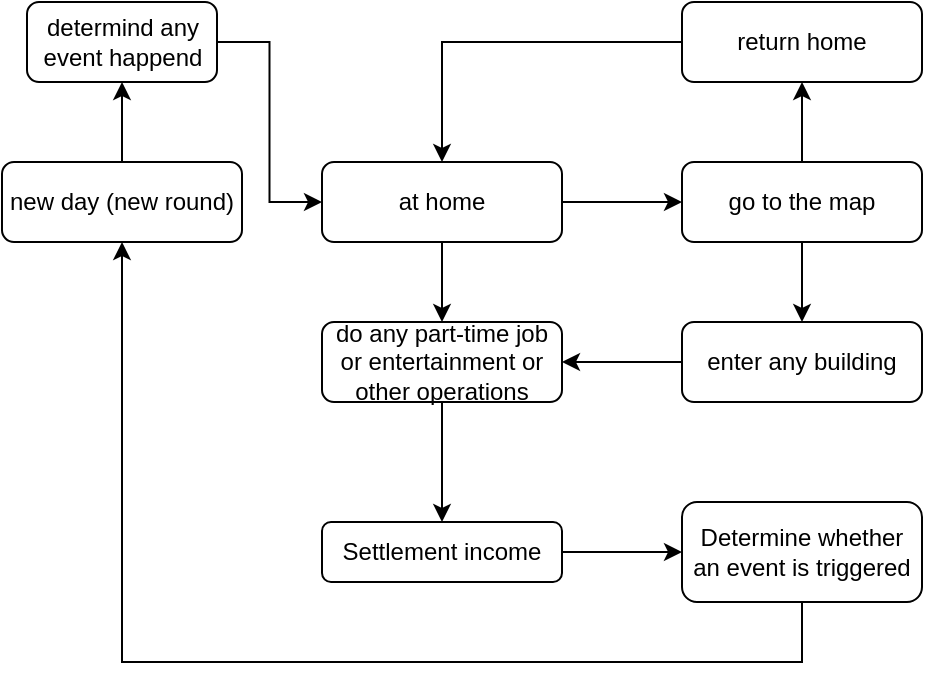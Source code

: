 <mxfile version="21.7.5" type="device">
  <diagram id="C5RBs43oDa-KdzZeNtuy" name="Page-1">
    <mxGraphModel dx="609" dy="356" grid="1" gridSize="10" guides="1" tooltips="1" connect="1" arrows="1" fold="1" page="1" pageScale="1" pageWidth="827" pageHeight="1169" math="0" shadow="0">
      <root>
        <mxCell id="WIyWlLk6GJQsqaUBKTNV-0" />
        <mxCell id="WIyWlLk6GJQsqaUBKTNV-1" parent="WIyWlLk6GJQsqaUBKTNV-0" />
        <mxCell id="HeV_5k7o3a9Fpn63gyUU-1" style="edgeStyle=orthogonalEdgeStyle;rounded=0;orthogonalLoop=1;jettySize=auto;html=1;entryX=0.5;entryY=1;entryDx=0;entryDy=0;" edge="1" parent="WIyWlLk6GJQsqaUBKTNV-1" source="WIyWlLk6GJQsqaUBKTNV-3" target="HeV_5k7o3a9Fpn63gyUU-0">
          <mxGeometry relative="1" as="geometry" />
        </mxCell>
        <mxCell id="WIyWlLk6GJQsqaUBKTNV-3" value="new day (new round)" style="rounded=1;whiteSpace=wrap;html=1;fontSize=12;glass=0;strokeWidth=1;shadow=0;" parent="WIyWlLk6GJQsqaUBKTNV-1" vertex="1">
          <mxGeometry x="210" y="120" width="120" height="40" as="geometry" />
        </mxCell>
        <mxCell id="7577HS-hxpqJJEmw_oqL-11" style="edgeStyle=orthogonalEdgeStyle;rounded=0;orthogonalLoop=1;jettySize=auto;html=1;entryX=0.5;entryY=0;entryDx=0;entryDy=0;" parent="WIyWlLk6GJQsqaUBKTNV-1" source="7577HS-hxpqJJEmw_oqL-0" target="7577HS-hxpqJJEmw_oqL-2" edge="1">
          <mxGeometry relative="1" as="geometry" />
        </mxCell>
        <mxCell id="7577HS-hxpqJJEmw_oqL-13" style="edgeStyle=orthogonalEdgeStyle;rounded=0;orthogonalLoop=1;jettySize=auto;html=1;entryX=0.5;entryY=1;entryDx=0;entryDy=0;" parent="WIyWlLk6GJQsqaUBKTNV-1" source="7577HS-hxpqJJEmw_oqL-0" target="7577HS-hxpqJJEmw_oqL-12" edge="1">
          <mxGeometry relative="1" as="geometry" />
        </mxCell>
        <mxCell id="7577HS-hxpqJJEmw_oqL-0" value="go to the map" style="rounded=1;whiteSpace=wrap;html=1;" parent="WIyWlLk6GJQsqaUBKTNV-1" vertex="1">
          <mxGeometry x="550" y="120" width="120" height="40" as="geometry" />
        </mxCell>
        <mxCell id="7577HS-hxpqJJEmw_oqL-22" style="edgeStyle=orthogonalEdgeStyle;rounded=0;orthogonalLoop=1;jettySize=auto;html=1;entryX=1;entryY=0.5;entryDx=0;entryDy=0;" parent="WIyWlLk6GJQsqaUBKTNV-1" source="7577HS-hxpqJJEmw_oqL-2" target="7577HS-hxpqJJEmw_oqL-3" edge="1">
          <mxGeometry relative="1" as="geometry" />
        </mxCell>
        <mxCell id="7577HS-hxpqJJEmw_oqL-2" value="enter any building" style="rounded=1;whiteSpace=wrap;html=1;" parent="WIyWlLk6GJQsqaUBKTNV-1" vertex="1">
          <mxGeometry x="550" y="200" width="120" height="40" as="geometry" />
        </mxCell>
        <mxCell id="7577HS-hxpqJJEmw_oqL-23" style="edgeStyle=orthogonalEdgeStyle;rounded=0;orthogonalLoop=1;jettySize=auto;html=1;entryX=0.5;entryY=0;entryDx=0;entryDy=0;" parent="WIyWlLk6GJQsqaUBKTNV-1" source="7577HS-hxpqJJEmw_oqL-3" target="7577HS-hxpqJJEmw_oqL-8" edge="1">
          <mxGeometry relative="1" as="geometry" />
        </mxCell>
        <mxCell id="7577HS-hxpqJJEmw_oqL-3" value="do any part-time job or entertainment or other operations" style="rounded=1;whiteSpace=wrap;html=1;" parent="WIyWlLk6GJQsqaUBKTNV-1" vertex="1">
          <mxGeometry x="370" y="200" width="120" height="40" as="geometry" />
        </mxCell>
        <mxCell id="7577HS-hxpqJJEmw_oqL-24" style="edgeStyle=orthogonalEdgeStyle;rounded=0;orthogonalLoop=1;jettySize=auto;html=1;entryX=0;entryY=0.5;entryDx=0;entryDy=0;" parent="WIyWlLk6GJQsqaUBKTNV-1" source="7577HS-hxpqJJEmw_oqL-8" target="7577HS-hxpqJJEmw_oqL-10" edge="1">
          <mxGeometry relative="1" as="geometry" />
        </mxCell>
        <mxCell id="7577HS-hxpqJJEmw_oqL-8" value="Settlement income" style="rounded=1;whiteSpace=wrap;html=1;" parent="WIyWlLk6GJQsqaUBKTNV-1" vertex="1">
          <mxGeometry x="370" y="300" width="120" height="30" as="geometry" />
        </mxCell>
        <mxCell id="7577HS-hxpqJJEmw_oqL-25" style="edgeStyle=orthogonalEdgeStyle;rounded=0;orthogonalLoop=1;jettySize=auto;html=1;entryX=0.5;entryY=1;entryDx=0;entryDy=0;" parent="WIyWlLk6GJQsqaUBKTNV-1" source="7577HS-hxpqJJEmw_oqL-10" target="WIyWlLk6GJQsqaUBKTNV-3" edge="1">
          <mxGeometry relative="1" as="geometry">
            <mxPoint x="610" y="380" as="targetPoint" />
            <Array as="points">
              <mxPoint x="610" y="370" />
              <mxPoint x="270" y="370" />
            </Array>
          </mxGeometry>
        </mxCell>
        <mxCell id="7577HS-hxpqJJEmw_oqL-10" value="Determine whether an event is triggered" style="rounded=1;whiteSpace=wrap;html=1;" parent="WIyWlLk6GJQsqaUBKTNV-1" vertex="1">
          <mxGeometry x="550" y="290" width="120" height="50" as="geometry" />
        </mxCell>
        <mxCell id="7577HS-hxpqJJEmw_oqL-19" style="edgeStyle=orthogonalEdgeStyle;rounded=0;orthogonalLoop=1;jettySize=auto;html=1;entryX=0.5;entryY=0;entryDx=0;entryDy=0;" parent="WIyWlLk6GJQsqaUBKTNV-1" source="7577HS-hxpqJJEmw_oqL-12" target="7577HS-hxpqJJEmw_oqL-15" edge="1">
          <mxGeometry relative="1" as="geometry" />
        </mxCell>
        <mxCell id="7577HS-hxpqJJEmw_oqL-12" value="return home" style="rounded=1;whiteSpace=wrap;html=1;" parent="WIyWlLk6GJQsqaUBKTNV-1" vertex="1">
          <mxGeometry x="550" y="40" width="120" height="40" as="geometry" />
        </mxCell>
        <mxCell id="7577HS-hxpqJJEmw_oqL-20" style="edgeStyle=orthogonalEdgeStyle;rounded=0;orthogonalLoop=1;jettySize=auto;html=1;entryX=0;entryY=0.5;entryDx=0;entryDy=0;" parent="WIyWlLk6GJQsqaUBKTNV-1" source="7577HS-hxpqJJEmw_oqL-15" target="7577HS-hxpqJJEmw_oqL-0" edge="1">
          <mxGeometry relative="1" as="geometry" />
        </mxCell>
        <mxCell id="7577HS-hxpqJJEmw_oqL-21" style="edgeStyle=orthogonalEdgeStyle;rounded=0;orthogonalLoop=1;jettySize=auto;html=1;entryX=0.5;entryY=0;entryDx=0;entryDy=0;" parent="WIyWlLk6GJQsqaUBKTNV-1" source="7577HS-hxpqJJEmw_oqL-15" target="7577HS-hxpqJJEmw_oqL-3" edge="1">
          <mxGeometry relative="1" as="geometry" />
        </mxCell>
        <mxCell id="7577HS-hxpqJJEmw_oqL-15" value="at home" style="rounded=1;whiteSpace=wrap;html=1;" parent="WIyWlLk6GJQsqaUBKTNV-1" vertex="1">
          <mxGeometry x="370" y="120" width="120" height="40" as="geometry" />
        </mxCell>
        <mxCell id="HeV_5k7o3a9Fpn63gyUU-2" style="edgeStyle=orthogonalEdgeStyle;rounded=0;orthogonalLoop=1;jettySize=auto;html=1;entryX=0;entryY=0.5;entryDx=0;entryDy=0;" edge="1" parent="WIyWlLk6GJQsqaUBKTNV-1" source="HeV_5k7o3a9Fpn63gyUU-0" target="7577HS-hxpqJJEmw_oqL-15">
          <mxGeometry relative="1" as="geometry" />
        </mxCell>
        <mxCell id="HeV_5k7o3a9Fpn63gyUU-0" value="determind any event happend" style="rounded=1;whiteSpace=wrap;html=1;" vertex="1" parent="WIyWlLk6GJQsqaUBKTNV-1">
          <mxGeometry x="222.5" y="40" width="95" height="40" as="geometry" />
        </mxCell>
      </root>
    </mxGraphModel>
  </diagram>
</mxfile>
